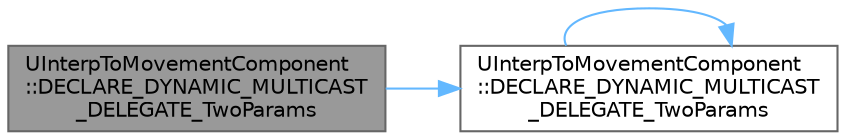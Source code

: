 digraph "UInterpToMovementComponent::DECLARE_DYNAMIC_MULTICAST_DELEGATE_TwoParams"
{
 // INTERACTIVE_SVG=YES
 // LATEX_PDF_SIZE
  bgcolor="transparent";
  edge [fontname=Helvetica,fontsize=10,labelfontname=Helvetica,labelfontsize=10];
  node [fontname=Helvetica,fontsize=10,shape=box,height=0.2,width=0.4];
  rankdir="LR";
  Node1 [id="Node000001",label="UInterpToMovementComponent\l::DECLARE_DYNAMIC_MULTICAST\l_DELEGATE_TwoParams",height=0.2,width=0.4,color="gray40", fillcolor="grey60", style="filled", fontcolor="black",tooltip=" "];
  Node1 -> Node2 [id="edge1_Node000001_Node000002",color="steelblue1",style="solid",tooltip=" "];
  Node2 [id="Node000002",label="UInterpToMovementComponent\l::DECLARE_DYNAMIC_MULTICAST\l_DELEGATE_TwoParams",height=0.2,width=0.4,color="grey40", fillcolor="white", style="filled",URL="$d0/dbf/classUInterpToMovementComponent.html#af7c376aa946c623bbea45636d534428a",tooltip=" "];
  Node2 -> Node2 [id="edge2_Node000002_Node000002",color="steelblue1",style="solid",tooltip=" "];
}
